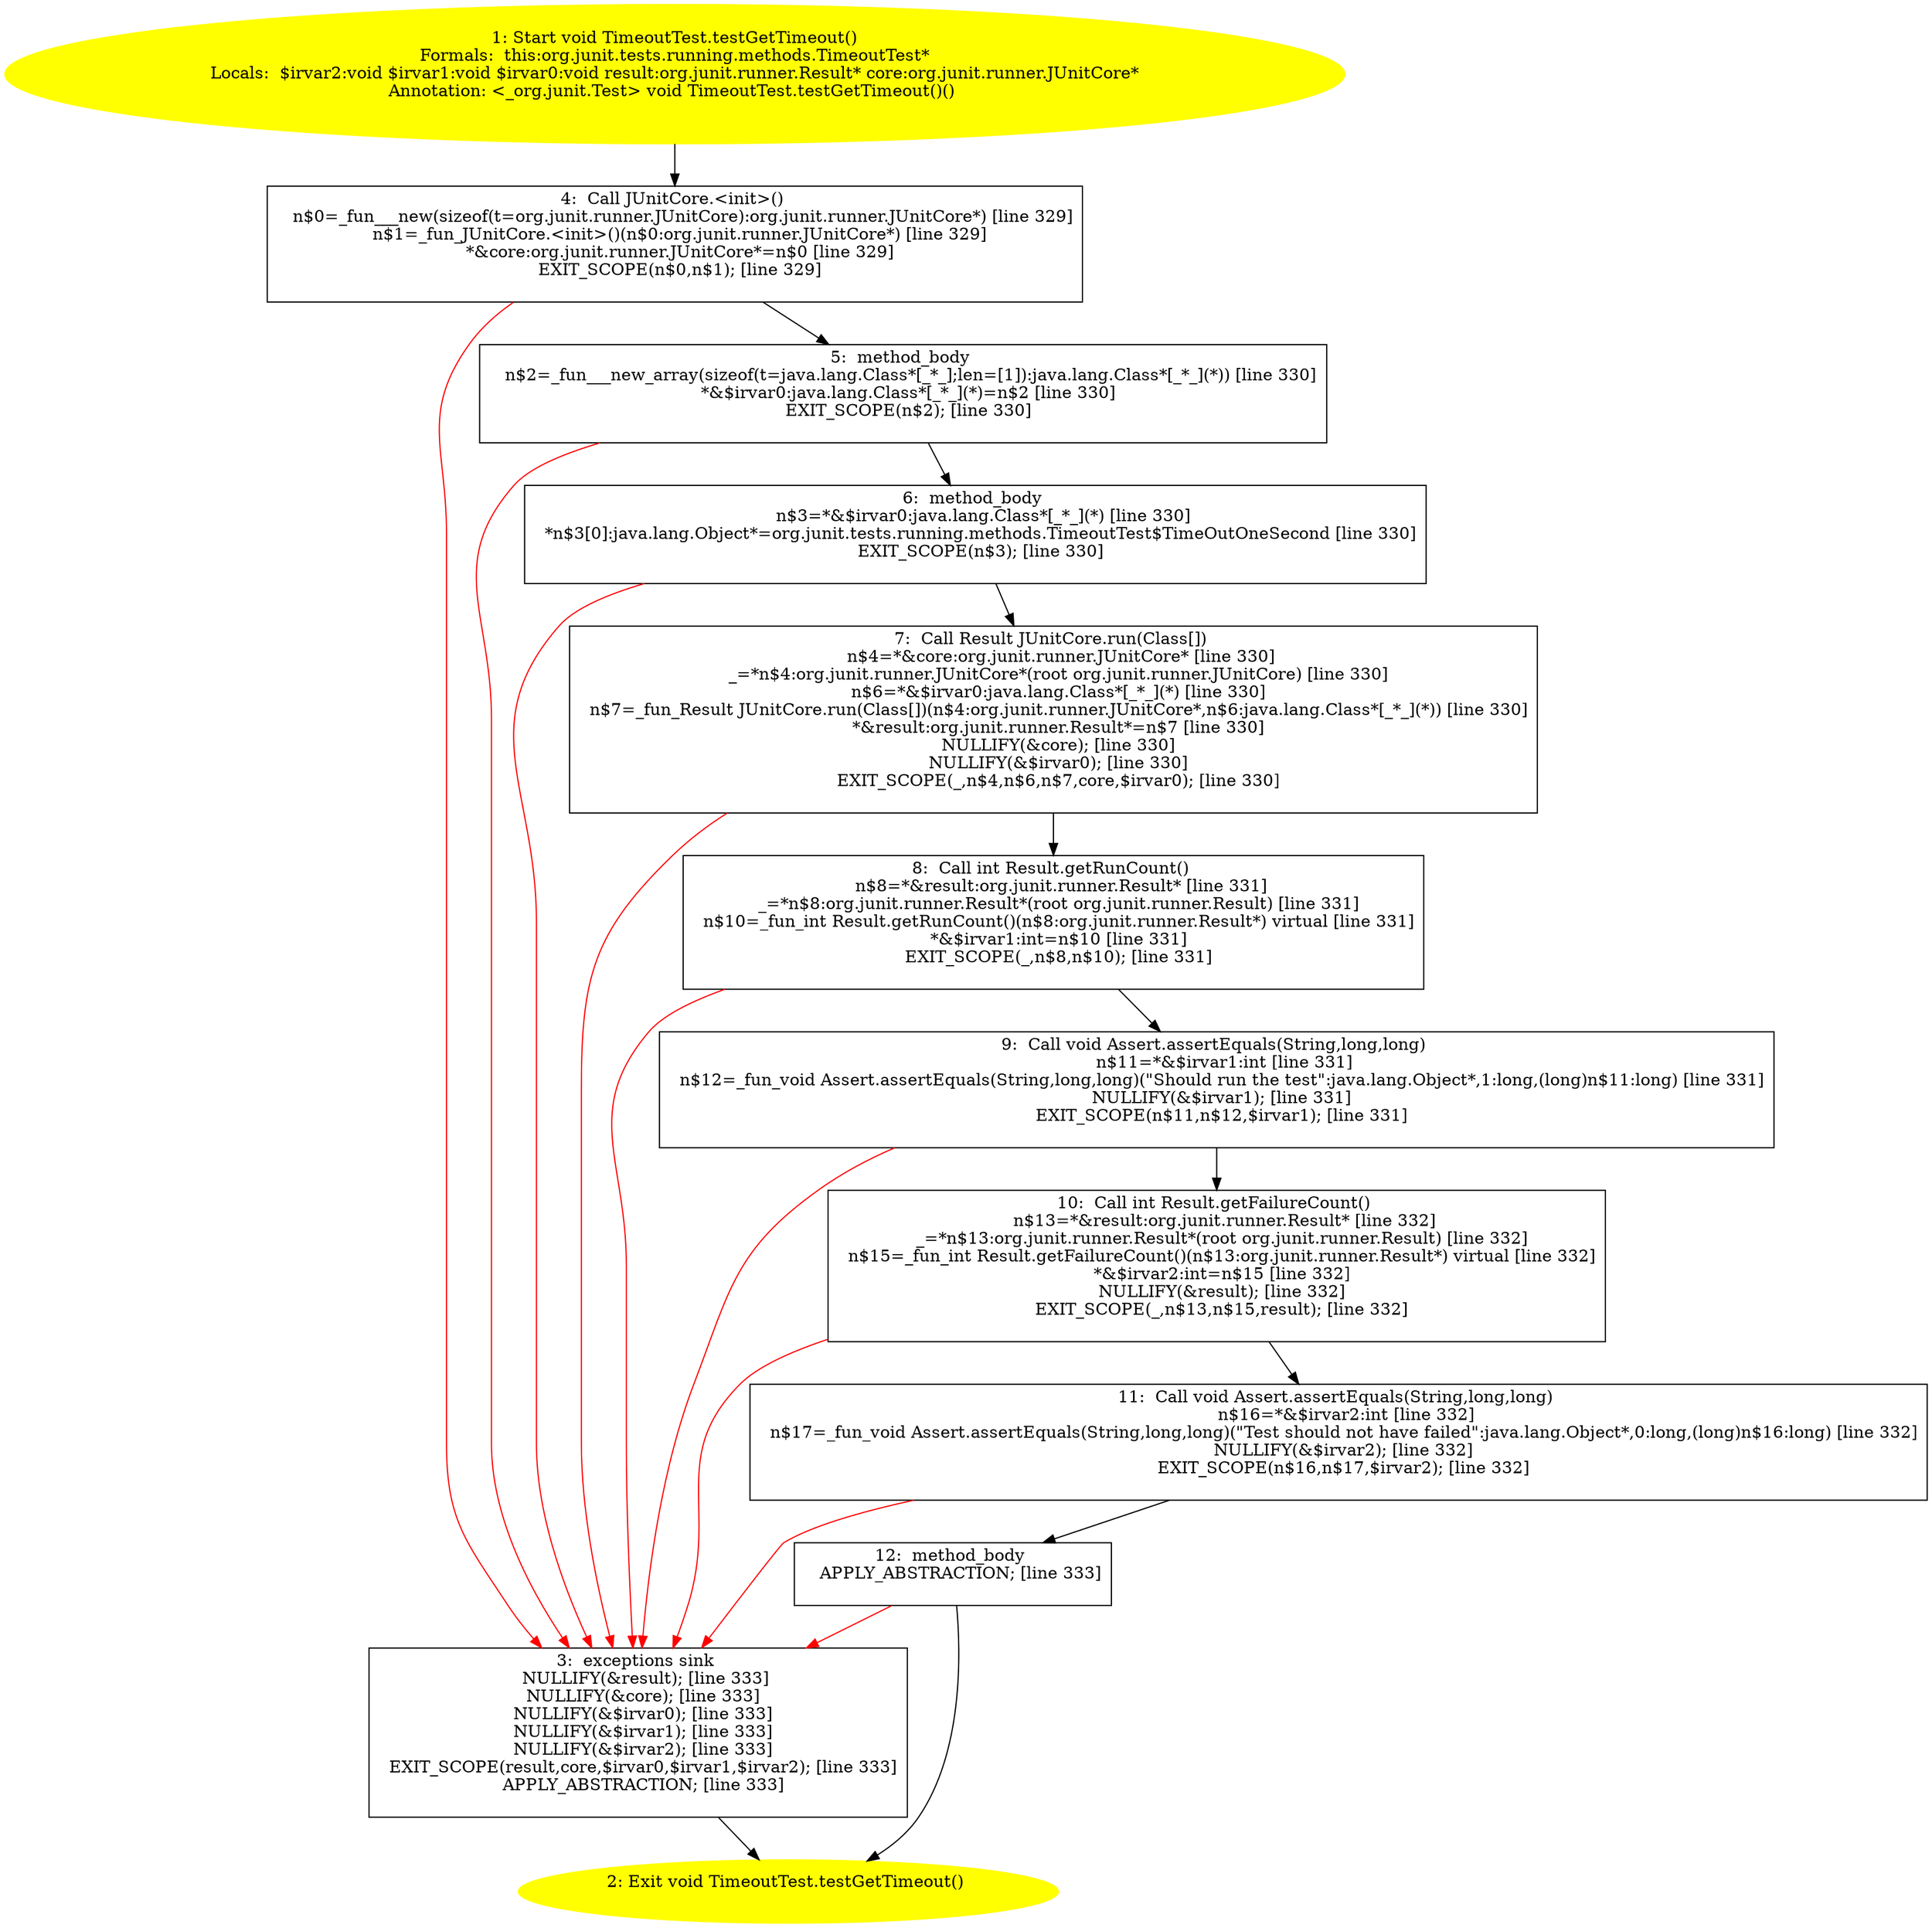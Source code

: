 /* @generated */
digraph cfg {
"org.junit.tests.running.methods.TimeoutTest.testGetTimeout():void.4ccae9d1bf165ae3f19198dcf8aca2bc_1" [label="1: Start void TimeoutTest.testGetTimeout()\nFormals:  this:org.junit.tests.running.methods.TimeoutTest*\nLocals:  $irvar2:void $irvar1:void $irvar0:void result:org.junit.runner.Result* core:org.junit.runner.JUnitCore*\nAnnotation: <_org.junit.Test> void TimeoutTest.testGetTimeout()() \n  " color=yellow style=filled]
	

	 "org.junit.tests.running.methods.TimeoutTest.testGetTimeout():void.4ccae9d1bf165ae3f19198dcf8aca2bc_1" -> "org.junit.tests.running.methods.TimeoutTest.testGetTimeout():void.4ccae9d1bf165ae3f19198dcf8aca2bc_4" ;
"org.junit.tests.running.methods.TimeoutTest.testGetTimeout():void.4ccae9d1bf165ae3f19198dcf8aca2bc_2" [label="2: Exit void TimeoutTest.testGetTimeout() \n  " color=yellow style=filled]
	

"org.junit.tests.running.methods.TimeoutTest.testGetTimeout():void.4ccae9d1bf165ae3f19198dcf8aca2bc_3" [label="3:  exceptions sink \n   NULLIFY(&result); [line 333]\n  NULLIFY(&core); [line 333]\n  NULLIFY(&$irvar0); [line 333]\n  NULLIFY(&$irvar1); [line 333]\n  NULLIFY(&$irvar2); [line 333]\n  EXIT_SCOPE(result,core,$irvar0,$irvar1,$irvar2); [line 333]\n  APPLY_ABSTRACTION; [line 333]\n " shape="box"]
	

	 "org.junit.tests.running.methods.TimeoutTest.testGetTimeout():void.4ccae9d1bf165ae3f19198dcf8aca2bc_3" -> "org.junit.tests.running.methods.TimeoutTest.testGetTimeout():void.4ccae9d1bf165ae3f19198dcf8aca2bc_2" ;
"org.junit.tests.running.methods.TimeoutTest.testGetTimeout():void.4ccae9d1bf165ae3f19198dcf8aca2bc_4" [label="4:  Call JUnitCore.<init>() \n   n$0=_fun___new(sizeof(t=org.junit.runner.JUnitCore):org.junit.runner.JUnitCore*) [line 329]\n  n$1=_fun_JUnitCore.<init>()(n$0:org.junit.runner.JUnitCore*) [line 329]\n  *&core:org.junit.runner.JUnitCore*=n$0 [line 329]\n  EXIT_SCOPE(n$0,n$1); [line 329]\n " shape="box"]
	

	 "org.junit.tests.running.methods.TimeoutTest.testGetTimeout():void.4ccae9d1bf165ae3f19198dcf8aca2bc_4" -> "org.junit.tests.running.methods.TimeoutTest.testGetTimeout():void.4ccae9d1bf165ae3f19198dcf8aca2bc_5" ;
	 "org.junit.tests.running.methods.TimeoutTest.testGetTimeout():void.4ccae9d1bf165ae3f19198dcf8aca2bc_4" -> "org.junit.tests.running.methods.TimeoutTest.testGetTimeout():void.4ccae9d1bf165ae3f19198dcf8aca2bc_3" [color="red" ];
"org.junit.tests.running.methods.TimeoutTest.testGetTimeout():void.4ccae9d1bf165ae3f19198dcf8aca2bc_5" [label="5:  method_body \n   n$2=_fun___new_array(sizeof(t=java.lang.Class*[_*_];len=[1]):java.lang.Class*[_*_](*)) [line 330]\n  *&$irvar0:java.lang.Class*[_*_](*)=n$2 [line 330]\n  EXIT_SCOPE(n$2); [line 330]\n " shape="box"]
	

	 "org.junit.tests.running.methods.TimeoutTest.testGetTimeout():void.4ccae9d1bf165ae3f19198dcf8aca2bc_5" -> "org.junit.tests.running.methods.TimeoutTest.testGetTimeout():void.4ccae9d1bf165ae3f19198dcf8aca2bc_6" ;
	 "org.junit.tests.running.methods.TimeoutTest.testGetTimeout():void.4ccae9d1bf165ae3f19198dcf8aca2bc_5" -> "org.junit.tests.running.methods.TimeoutTest.testGetTimeout():void.4ccae9d1bf165ae3f19198dcf8aca2bc_3" [color="red" ];
"org.junit.tests.running.methods.TimeoutTest.testGetTimeout():void.4ccae9d1bf165ae3f19198dcf8aca2bc_6" [label="6:  method_body \n   n$3=*&$irvar0:java.lang.Class*[_*_](*) [line 330]\n  *n$3[0]:java.lang.Object*=org.junit.tests.running.methods.TimeoutTest$TimeOutOneSecond [line 330]\n  EXIT_SCOPE(n$3); [line 330]\n " shape="box"]
	

	 "org.junit.tests.running.methods.TimeoutTest.testGetTimeout():void.4ccae9d1bf165ae3f19198dcf8aca2bc_6" -> "org.junit.tests.running.methods.TimeoutTest.testGetTimeout():void.4ccae9d1bf165ae3f19198dcf8aca2bc_7" ;
	 "org.junit.tests.running.methods.TimeoutTest.testGetTimeout():void.4ccae9d1bf165ae3f19198dcf8aca2bc_6" -> "org.junit.tests.running.methods.TimeoutTest.testGetTimeout():void.4ccae9d1bf165ae3f19198dcf8aca2bc_3" [color="red" ];
"org.junit.tests.running.methods.TimeoutTest.testGetTimeout():void.4ccae9d1bf165ae3f19198dcf8aca2bc_7" [label="7:  Call Result JUnitCore.run(Class[]) \n   n$4=*&core:org.junit.runner.JUnitCore* [line 330]\n  _=*n$4:org.junit.runner.JUnitCore*(root org.junit.runner.JUnitCore) [line 330]\n  n$6=*&$irvar0:java.lang.Class*[_*_](*) [line 330]\n  n$7=_fun_Result JUnitCore.run(Class[])(n$4:org.junit.runner.JUnitCore*,n$6:java.lang.Class*[_*_](*)) [line 330]\n  *&result:org.junit.runner.Result*=n$7 [line 330]\n  NULLIFY(&core); [line 330]\n  NULLIFY(&$irvar0); [line 330]\n  EXIT_SCOPE(_,n$4,n$6,n$7,core,$irvar0); [line 330]\n " shape="box"]
	

	 "org.junit.tests.running.methods.TimeoutTest.testGetTimeout():void.4ccae9d1bf165ae3f19198dcf8aca2bc_7" -> "org.junit.tests.running.methods.TimeoutTest.testGetTimeout():void.4ccae9d1bf165ae3f19198dcf8aca2bc_8" ;
	 "org.junit.tests.running.methods.TimeoutTest.testGetTimeout():void.4ccae9d1bf165ae3f19198dcf8aca2bc_7" -> "org.junit.tests.running.methods.TimeoutTest.testGetTimeout():void.4ccae9d1bf165ae3f19198dcf8aca2bc_3" [color="red" ];
"org.junit.tests.running.methods.TimeoutTest.testGetTimeout():void.4ccae9d1bf165ae3f19198dcf8aca2bc_8" [label="8:  Call int Result.getRunCount() \n   n$8=*&result:org.junit.runner.Result* [line 331]\n  _=*n$8:org.junit.runner.Result*(root org.junit.runner.Result) [line 331]\n  n$10=_fun_int Result.getRunCount()(n$8:org.junit.runner.Result*) virtual [line 331]\n  *&$irvar1:int=n$10 [line 331]\n  EXIT_SCOPE(_,n$8,n$10); [line 331]\n " shape="box"]
	

	 "org.junit.tests.running.methods.TimeoutTest.testGetTimeout():void.4ccae9d1bf165ae3f19198dcf8aca2bc_8" -> "org.junit.tests.running.methods.TimeoutTest.testGetTimeout():void.4ccae9d1bf165ae3f19198dcf8aca2bc_9" ;
	 "org.junit.tests.running.methods.TimeoutTest.testGetTimeout():void.4ccae9d1bf165ae3f19198dcf8aca2bc_8" -> "org.junit.tests.running.methods.TimeoutTest.testGetTimeout():void.4ccae9d1bf165ae3f19198dcf8aca2bc_3" [color="red" ];
"org.junit.tests.running.methods.TimeoutTest.testGetTimeout():void.4ccae9d1bf165ae3f19198dcf8aca2bc_9" [label="9:  Call void Assert.assertEquals(String,long,long) \n   n$11=*&$irvar1:int [line 331]\n  n$12=_fun_void Assert.assertEquals(String,long,long)(\"Should run the test\":java.lang.Object*,1:long,(long)n$11:long) [line 331]\n  NULLIFY(&$irvar1); [line 331]\n  EXIT_SCOPE(n$11,n$12,$irvar1); [line 331]\n " shape="box"]
	

	 "org.junit.tests.running.methods.TimeoutTest.testGetTimeout():void.4ccae9d1bf165ae3f19198dcf8aca2bc_9" -> "org.junit.tests.running.methods.TimeoutTest.testGetTimeout():void.4ccae9d1bf165ae3f19198dcf8aca2bc_10" ;
	 "org.junit.tests.running.methods.TimeoutTest.testGetTimeout():void.4ccae9d1bf165ae3f19198dcf8aca2bc_9" -> "org.junit.tests.running.methods.TimeoutTest.testGetTimeout():void.4ccae9d1bf165ae3f19198dcf8aca2bc_3" [color="red" ];
"org.junit.tests.running.methods.TimeoutTest.testGetTimeout():void.4ccae9d1bf165ae3f19198dcf8aca2bc_10" [label="10:  Call int Result.getFailureCount() \n   n$13=*&result:org.junit.runner.Result* [line 332]\n  _=*n$13:org.junit.runner.Result*(root org.junit.runner.Result) [line 332]\n  n$15=_fun_int Result.getFailureCount()(n$13:org.junit.runner.Result*) virtual [line 332]\n  *&$irvar2:int=n$15 [line 332]\n  NULLIFY(&result); [line 332]\n  EXIT_SCOPE(_,n$13,n$15,result); [line 332]\n " shape="box"]
	

	 "org.junit.tests.running.methods.TimeoutTest.testGetTimeout():void.4ccae9d1bf165ae3f19198dcf8aca2bc_10" -> "org.junit.tests.running.methods.TimeoutTest.testGetTimeout():void.4ccae9d1bf165ae3f19198dcf8aca2bc_11" ;
	 "org.junit.tests.running.methods.TimeoutTest.testGetTimeout():void.4ccae9d1bf165ae3f19198dcf8aca2bc_10" -> "org.junit.tests.running.methods.TimeoutTest.testGetTimeout():void.4ccae9d1bf165ae3f19198dcf8aca2bc_3" [color="red" ];
"org.junit.tests.running.methods.TimeoutTest.testGetTimeout():void.4ccae9d1bf165ae3f19198dcf8aca2bc_11" [label="11:  Call void Assert.assertEquals(String,long,long) \n   n$16=*&$irvar2:int [line 332]\n  n$17=_fun_void Assert.assertEquals(String,long,long)(\"Test should not have failed\":java.lang.Object*,0:long,(long)n$16:long) [line 332]\n  NULLIFY(&$irvar2); [line 332]\n  EXIT_SCOPE(n$16,n$17,$irvar2); [line 332]\n " shape="box"]
	

	 "org.junit.tests.running.methods.TimeoutTest.testGetTimeout():void.4ccae9d1bf165ae3f19198dcf8aca2bc_11" -> "org.junit.tests.running.methods.TimeoutTest.testGetTimeout():void.4ccae9d1bf165ae3f19198dcf8aca2bc_12" ;
	 "org.junit.tests.running.methods.TimeoutTest.testGetTimeout():void.4ccae9d1bf165ae3f19198dcf8aca2bc_11" -> "org.junit.tests.running.methods.TimeoutTest.testGetTimeout():void.4ccae9d1bf165ae3f19198dcf8aca2bc_3" [color="red" ];
"org.junit.tests.running.methods.TimeoutTest.testGetTimeout():void.4ccae9d1bf165ae3f19198dcf8aca2bc_12" [label="12:  method_body \n   APPLY_ABSTRACTION; [line 333]\n " shape="box"]
	

	 "org.junit.tests.running.methods.TimeoutTest.testGetTimeout():void.4ccae9d1bf165ae3f19198dcf8aca2bc_12" -> "org.junit.tests.running.methods.TimeoutTest.testGetTimeout():void.4ccae9d1bf165ae3f19198dcf8aca2bc_2" ;
	 "org.junit.tests.running.methods.TimeoutTest.testGetTimeout():void.4ccae9d1bf165ae3f19198dcf8aca2bc_12" -> "org.junit.tests.running.methods.TimeoutTest.testGetTimeout():void.4ccae9d1bf165ae3f19198dcf8aca2bc_3" [color="red" ];
}
